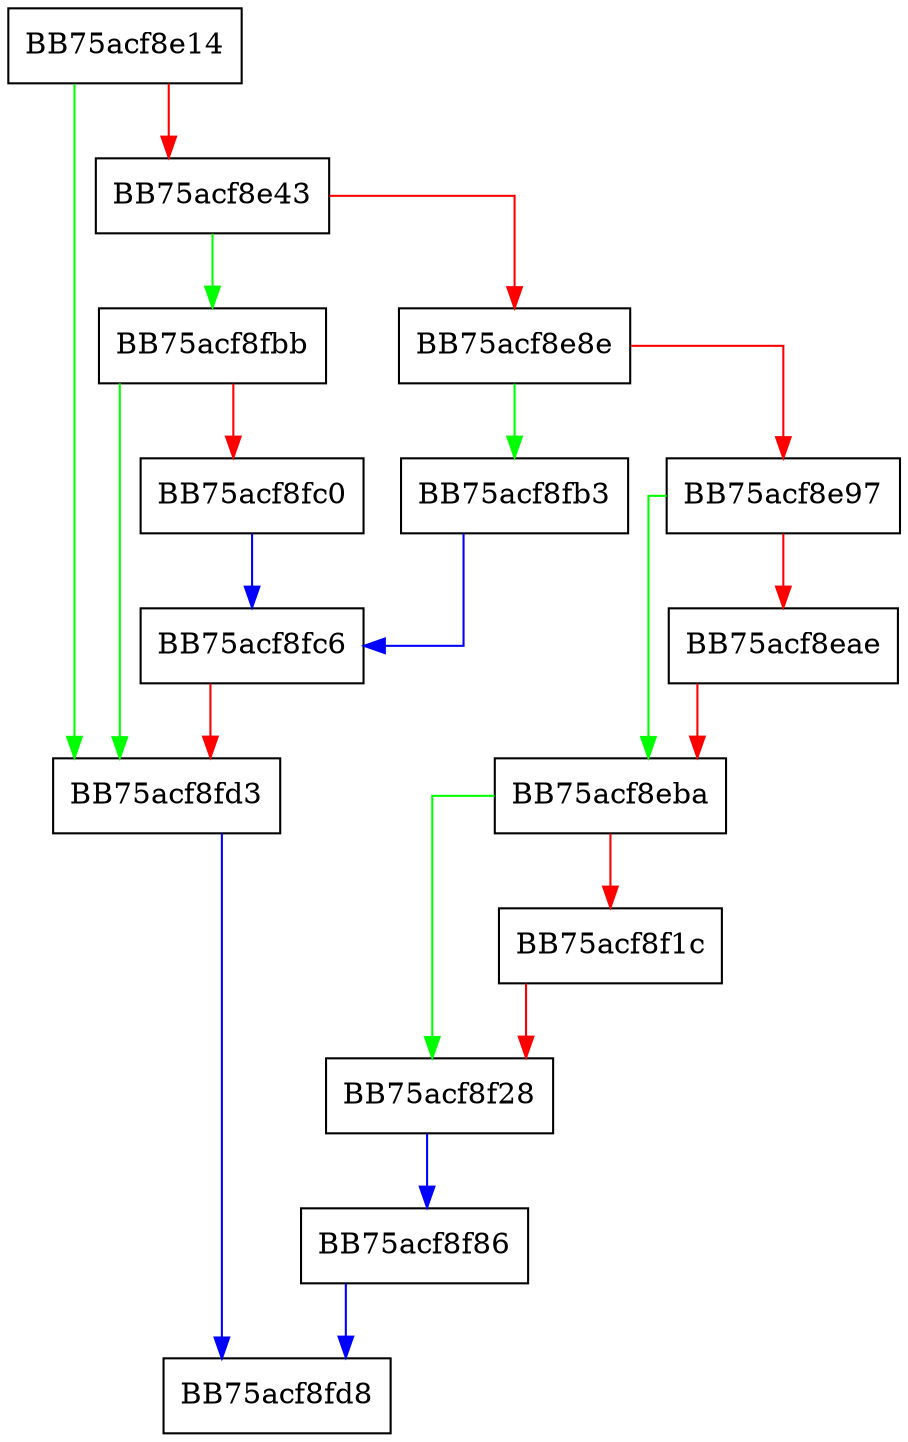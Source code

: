 digraph AddTelemetryDispatchEntry {
  node [shape="box"];
  graph [splines=ortho];
  BB75acf8e14 -> BB75acf8fd3 [color="green"];
  BB75acf8e14 -> BB75acf8e43 [color="red"];
  BB75acf8e43 -> BB75acf8fbb [color="green"];
  BB75acf8e43 -> BB75acf8e8e [color="red"];
  BB75acf8e8e -> BB75acf8fb3 [color="green"];
  BB75acf8e8e -> BB75acf8e97 [color="red"];
  BB75acf8e97 -> BB75acf8eba [color="green"];
  BB75acf8e97 -> BB75acf8eae [color="red"];
  BB75acf8eae -> BB75acf8eba [color="red"];
  BB75acf8eba -> BB75acf8f28 [color="green"];
  BB75acf8eba -> BB75acf8f1c [color="red"];
  BB75acf8f1c -> BB75acf8f28 [color="red"];
  BB75acf8f28 -> BB75acf8f86 [color="blue"];
  BB75acf8f86 -> BB75acf8fd8 [color="blue"];
  BB75acf8fb3 -> BB75acf8fc6 [color="blue"];
  BB75acf8fbb -> BB75acf8fd3 [color="green"];
  BB75acf8fbb -> BB75acf8fc0 [color="red"];
  BB75acf8fc0 -> BB75acf8fc6 [color="blue"];
  BB75acf8fc6 -> BB75acf8fd3 [color="red"];
  BB75acf8fd3 -> BB75acf8fd8 [color="blue"];
}